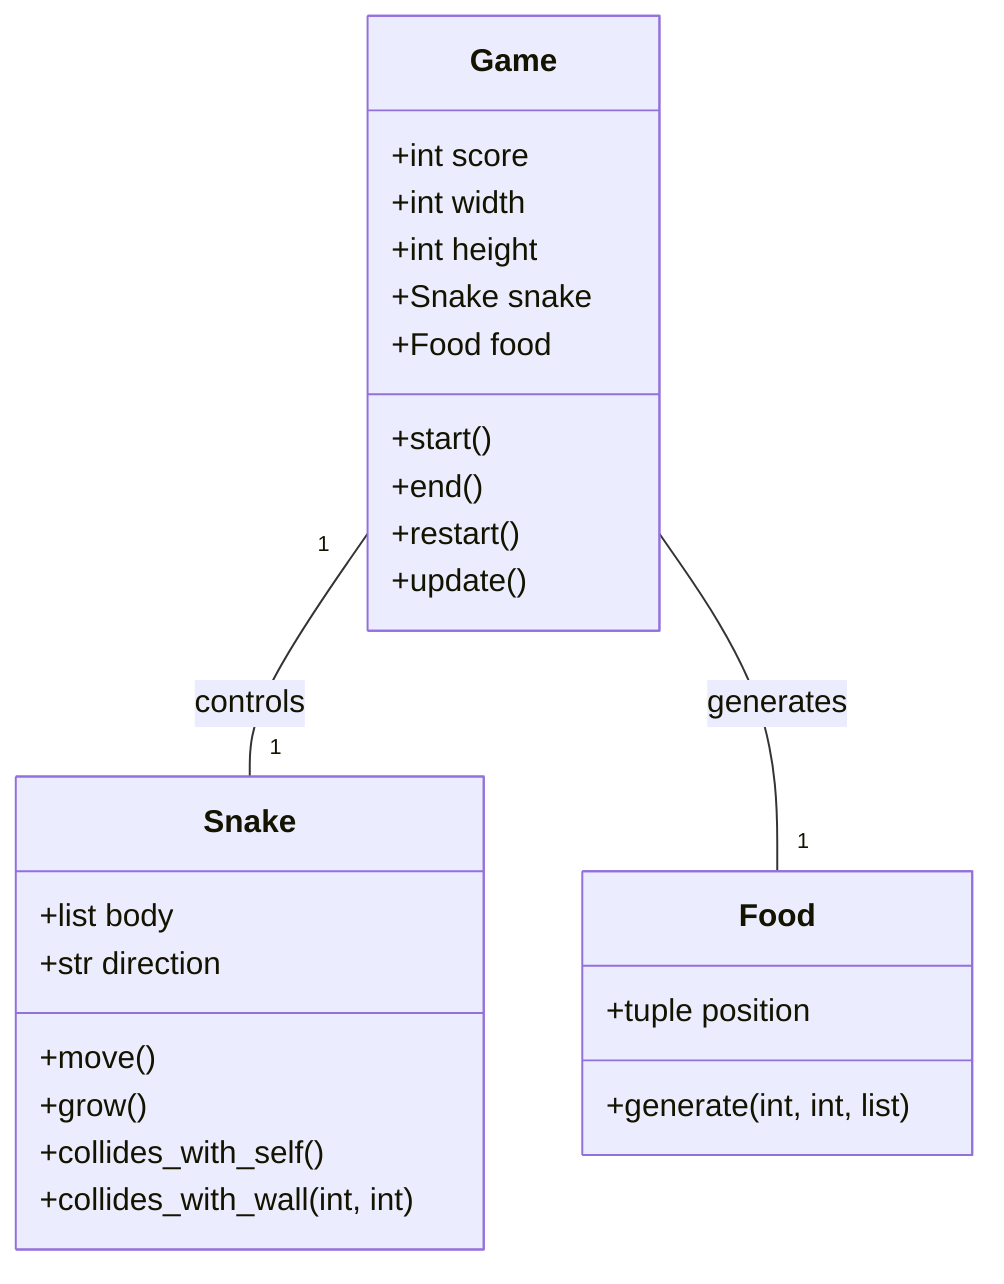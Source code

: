 classDiagram
    class Game{
        +int score
        +int width
        +int height
        +Snake snake
        +Food food
        +start()
        +end()
        +restart()
        +update()
    }
    
    class Snake{
        +list body
        +str direction
        +move()
        +grow()
        +collides_with_self()
        +collides_with_wall(int, int)
    }
    
    class Food{
        +tuple position
        +generate(int, int, list)
    }

    Game "1" -- "1" Snake: controls
    Game "1" -- "1" Food: generates